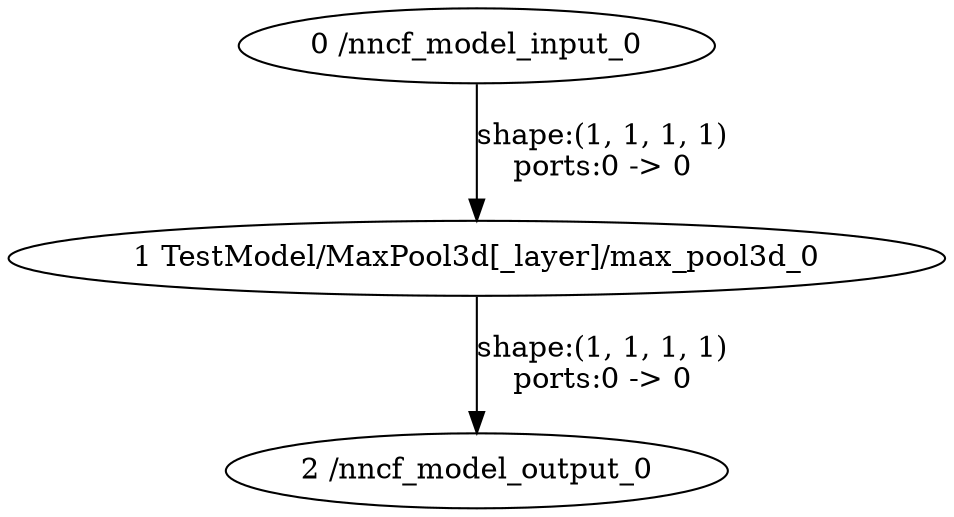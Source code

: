 strict digraph  {
"0 /nncf_model_input_0" [id=0, type=nncf_model_input];
"1 TestModel/MaxPool3d[_layer]/max_pool3d_0" [id=1, type=max_pool3d];
"2 /nncf_model_output_0" [id=2, type=nncf_model_output];
"0 /nncf_model_input_0" -> "1 TestModel/MaxPool3d[_layer]/max_pool3d_0"  [label="shape:(1, 1, 1, 1)\nports:0 -> 0", style=solid];
"1 TestModel/MaxPool3d[_layer]/max_pool3d_0" -> "2 /nncf_model_output_0"  [label="shape:(1, 1, 1, 1)\nports:0 -> 0", style=solid];
}
